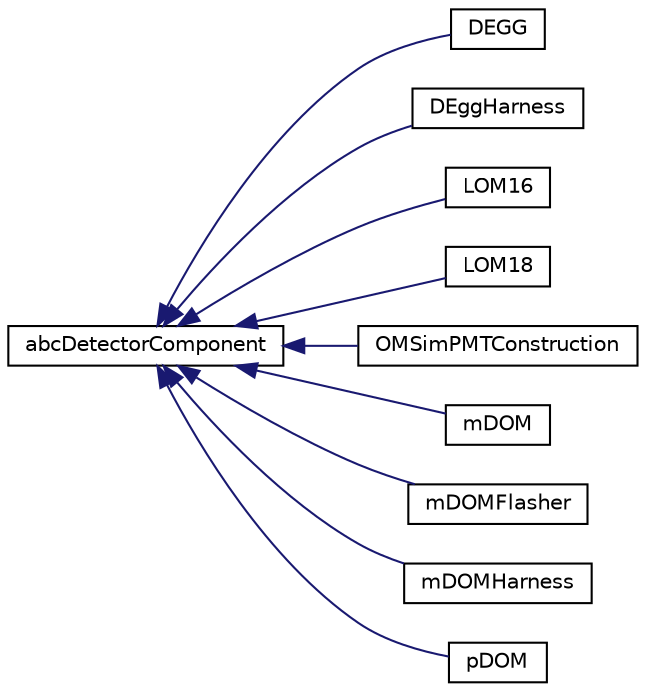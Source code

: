 digraph "Graphical Class Hierarchy"
{
 // LATEX_PDF_SIZE
  edge [fontname="Helvetica",fontsize="10",labelfontname="Helvetica",labelfontsize="10"];
  node [fontname="Helvetica",fontsize="10",shape=record];
  rankdir="LR";
  Node0 [label="abcDetectorComponent",height=0.2,width=0.4,color="black", fillcolor="white", style="filled",URL="$classabc_detector_component.html",tooltip="Abstract base class used for constructing detector components."];
  Node0 -> Node1 [dir="back",color="midnightblue",fontsize="10",style="solid",fontname="Helvetica"];
  Node1 [label="DEGG",height=0.2,width=0.4,color="black", fillcolor="white", style="filled",URL="$class_d_e_g_g.html",tooltip="Construction of the DEGG detector geometry."];
  Node0 -> Node2 [dir="back",color="midnightblue",fontsize="10",style="solid",fontname="Helvetica"];
  Node2 [label="DEggHarness",height=0.2,width=0.4,color="black", fillcolor="white", style="filled",URL="$class_d_egg_harness.html",tooltip=" "];
  Node0 -> Node3 [dir="back",color="midnightblue",fontsize="10",style="solid",fontname="Helvetica"];
  Node3 [label="LOM16",height=0.2,width=0.4,color="black", fillcolor="white", style="filled",URL="$class_l_o_m16.html",tooltip=" "];
  Node0 -> Node4 [dir="back",color="midnightblue",fontsize="10",style="solid",fontname="Helvetica"];
  Node4 [label="LOM18",height=0.2,width=0.4,color="black", fillcolor="white", style="filled",URL="$class_l_o_m18.html",tooltip=" "];
  Node0 -> Node5 [dir="back",color="midnightblue",fontsize="10",style="solid",fontname="Helvetica"];
  Node5 [label="OMSimPMTConstruction",height=0.2,width=0.4,color="black", fillcolor="white", style="filled",URL="$class_o_m_sim_p_m_t_construction.html",tooltip=" "];
  Node0 -> Node6 [dir="back",color="midnightblue",fontsize="10",style="solid",fontname="Helvetica"];
  Node6 [label="mDOM",height=0.2,width=0.4,color="black", fillcolor="white", style="filled",URL="$classm_d_o_m.html",tooltip=" "];
  Node0 -> Node7 [dir="back",color="midnightblue",fontsize="10",style="solid",fontname="Helvetica"];
  Node7 [label="mDOMFlasher",height=0.2,width=0.4,color="black", fillcolor="white", style="filled",URL="$classm_d_o_m_flasher.html",tooltip="The mDOMFlasher class represents the 10 flashers in an mDOM optical module."];
  Node0 -> Node8 [dir="back",color="midnightblue",fontsize="10",style="solid",fontname="Helvetica"];
  Node8 [label="mDOMHarness",height=0.2,width=0.4,color="black", fillcolor="white", style="filled",URL="$classm_d_o_m_harness.html",tooltip=" "];
  Node0 -> Node9 [dir="back",color="midnightblue",fontsize="10",style="solid",fontname="Helvetica"];
  Node9 [label="pDOM",height=0.2,width=0.4,color="black", fillcolor="white", style="filled",URL="$classp_d_o_m.html",tooltip="pDOM class represents the construction of pDOM/Gen1 DOM."];
}
